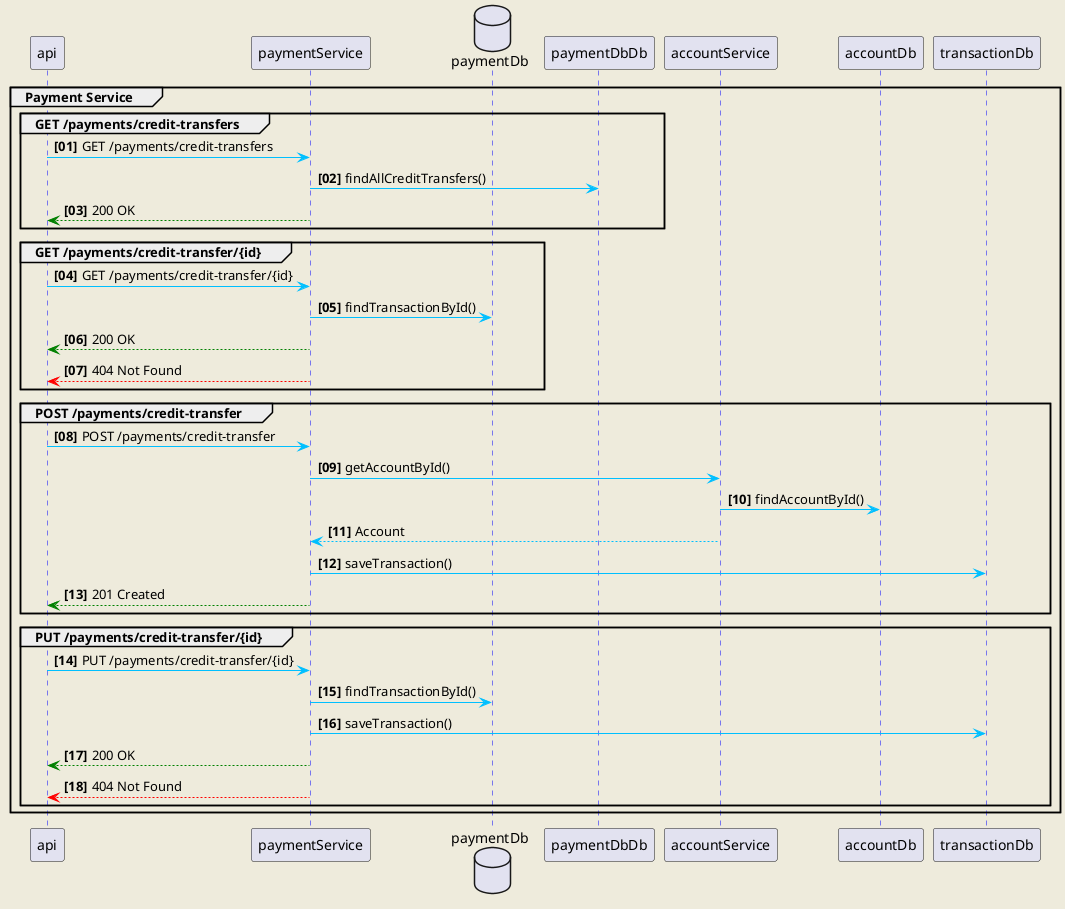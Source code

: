 @startuml
skinparam backgroundColor #EEEBDC
skinparam sequence {
ArrowColor DeepSkyBlue
ActorBorderColor DeepSkyBlue
LifeLineBorderColor blue
LifeLineBackgroundColor #A9DCDF}

autonumber 1 1 "<b>[00]"
group Payment Service
    group GET /payments/credit-transfers
        api -> paymentService: GET /payments/credit-transfers
        database    paymentDb    as paymentDb
        paymentService -> paymentDbDb: findAllCreditTransfers()
        api <-[#green]- paymentService: 200 OK
    end
    group GET /payments/credit-transfer/{id}
        api -> paymentService: GET /payments/credit-transfer/{id}
        paymentService -> paymentDb: findTransactionById()
        api <-[#green]- paymentService: 200 OK
        api <-[#red]- paymentService: 404 Not Found
    end
    group POST /payments/credit-transfer
           api -> paymentService: POST /payments/credit-transfer
            paymentService -> accountService: getAccountById()
            accountService -> accountDb: findAccountById()
            accountService --> paymentService: Account
            paymentService -> transactionDb: saveTransaction()
            api <-[#green]- paymentService: 201 Created
    end
    group PUT /payments/credit-transfer/{id}
        api -> paymentService: PUT /payments/credit-transfer/{id}
        paymentService -> paymentDb: findTransactionById()
        paymentService -> transactionDb: saveTransaction()
        api <-[#green]- paymentService: 200 OK
        api <-[#red]- paymentService: 404 Not Found
    end
end
@enduml